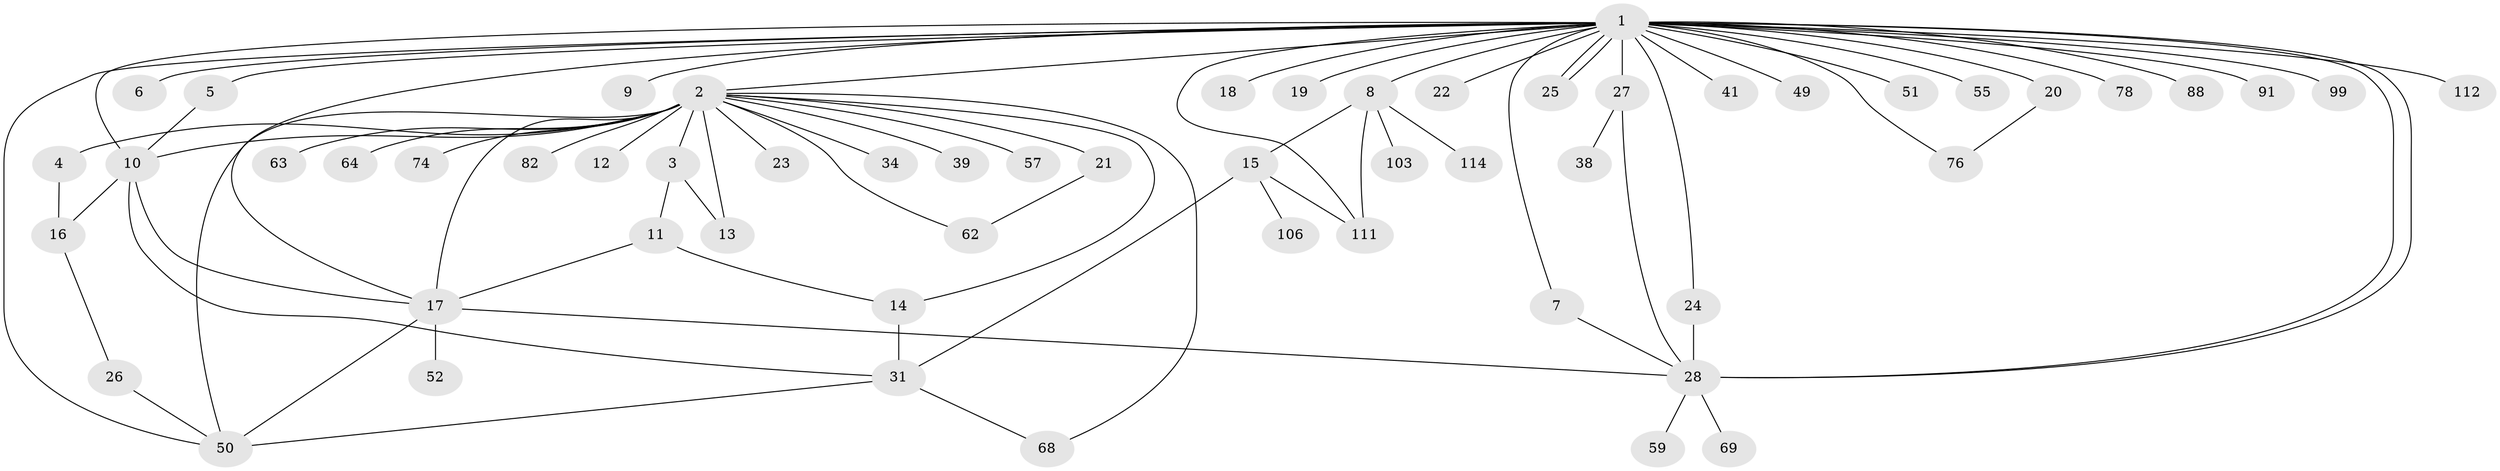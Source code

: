 // original degree distribution, {31: 0.008695652173913044, 21: 0.008695652173913044, 3: 0.10434782608695652, 2: 0.22608695652173913, 1: 0.5043478260869565, 5: 0.05217391304347826, 4: 0.043478260869565216, 6: 0.043478260869565216, 8: 0.008695652173913044}
// Generated by graph-tools (version 1.1) at 2025/14/03/09/25 04:14:36]
// undirected, 57 vertices, 81 edges
graph export_dot {
graph [start="1"]
  node [color=gray90,style=filled];
  1;
  2;
  3;
  4;
  5;
  6;
  7 [super="+71"];
  8;
  9;
  10 [super="+47+37"];
  11 [super="+58"];
  12;
  13 [super="+61"];
  14 [super="+89+101"];
  15;
  16 [super="+92+67"];
  17 [super="+35+44"];
  18;
  19;
  20 [super="+29"];
  21 [super="+108+97+53+48"];
  22;
  23 [super="+80+104"];
  24;
  25;
  26;
  27 [super="+46"];
  28 [super="+33+60+30"];
  31 [super="+45+32+56"];
  34;
  38;
  39;
  41;
  49;
  50 [super="+98+96"];
  51;
  52;
  55 [super="+83"];
  57 [super="+79"];
  59;
  62 [super="+86"];
  63;
  64;
  68 [super="+100"];
  69;
  74;
  76 [super="+84+77"];
  78;
  82;
  88;
  91;
  99;
  103 [super="+107"];
  106;
  111;
  112;
  114;
  1 -- 2;
  1 -- 5;
  1 -- 6;
  1 -- 7;
  1 -- 8;
  1 -- 9;
  1 -- 10;
  1 -- 17;
  1 -- 18;
  1 -- 19;
  1 -- 20;
  1 -- 22;
  1 -- 24;
  1 -- 25;
  1 -- 25;
  1 -- 27;
  1 -- 28 [weight=2];
  1 -- 28;
  1 -- 41;
  1 -- 49;
  1 -- 51;
  1 -- 55;
  1 -- 76;
  1 -- 78;
  1 -- 88;
  1 -- 91;
  1 -- 99;
  1 -- 111;
  1 -- 112;
  1 -- 50;
  2 -- 3;
  2 -- 4;
  2 -- 12;
  2 -- 13;
  2 -- 14;
  2 -- 21;
  2 -- 23;
  2 -- 34;
  2 -- 39;
  2 -- 50;
  2 -- 57;
  2 -- 63;
  2 -- 64;
  2 -- 68;
  2 -- 74;
  2 -- 82;
  2 -- 62;
  2 -- 17;
  2 -- 10 [weight=2];
  3 -- 11;
  3 -- 13;
  4 -- 16;
  5 -- 10;
  7 -- 28;
  8 -- 15;
  8 -- 103;
  8 -- 111;
  8 -- 114;
  10 -- 16;
  10 -- 31;
  10 -- 17;
  11 -- 14;
  11 -- 17;
  14 -- 31 [weight=2];
  15 -- 106;
  15 -- 111;
  15 -- 31;
  16 -- 26;
  17 -- 28;
  17 -- 52 [weight=2];
  17 -- 50;
  20 -- 76;
  21 -- 62;
  24 -- 28;
  26 -- 50;
  27 -- 38;
  27 -- 28;
  28 -- 69;
  28 -- 59;
  31 -- 50;
  31 -- 68;
}
